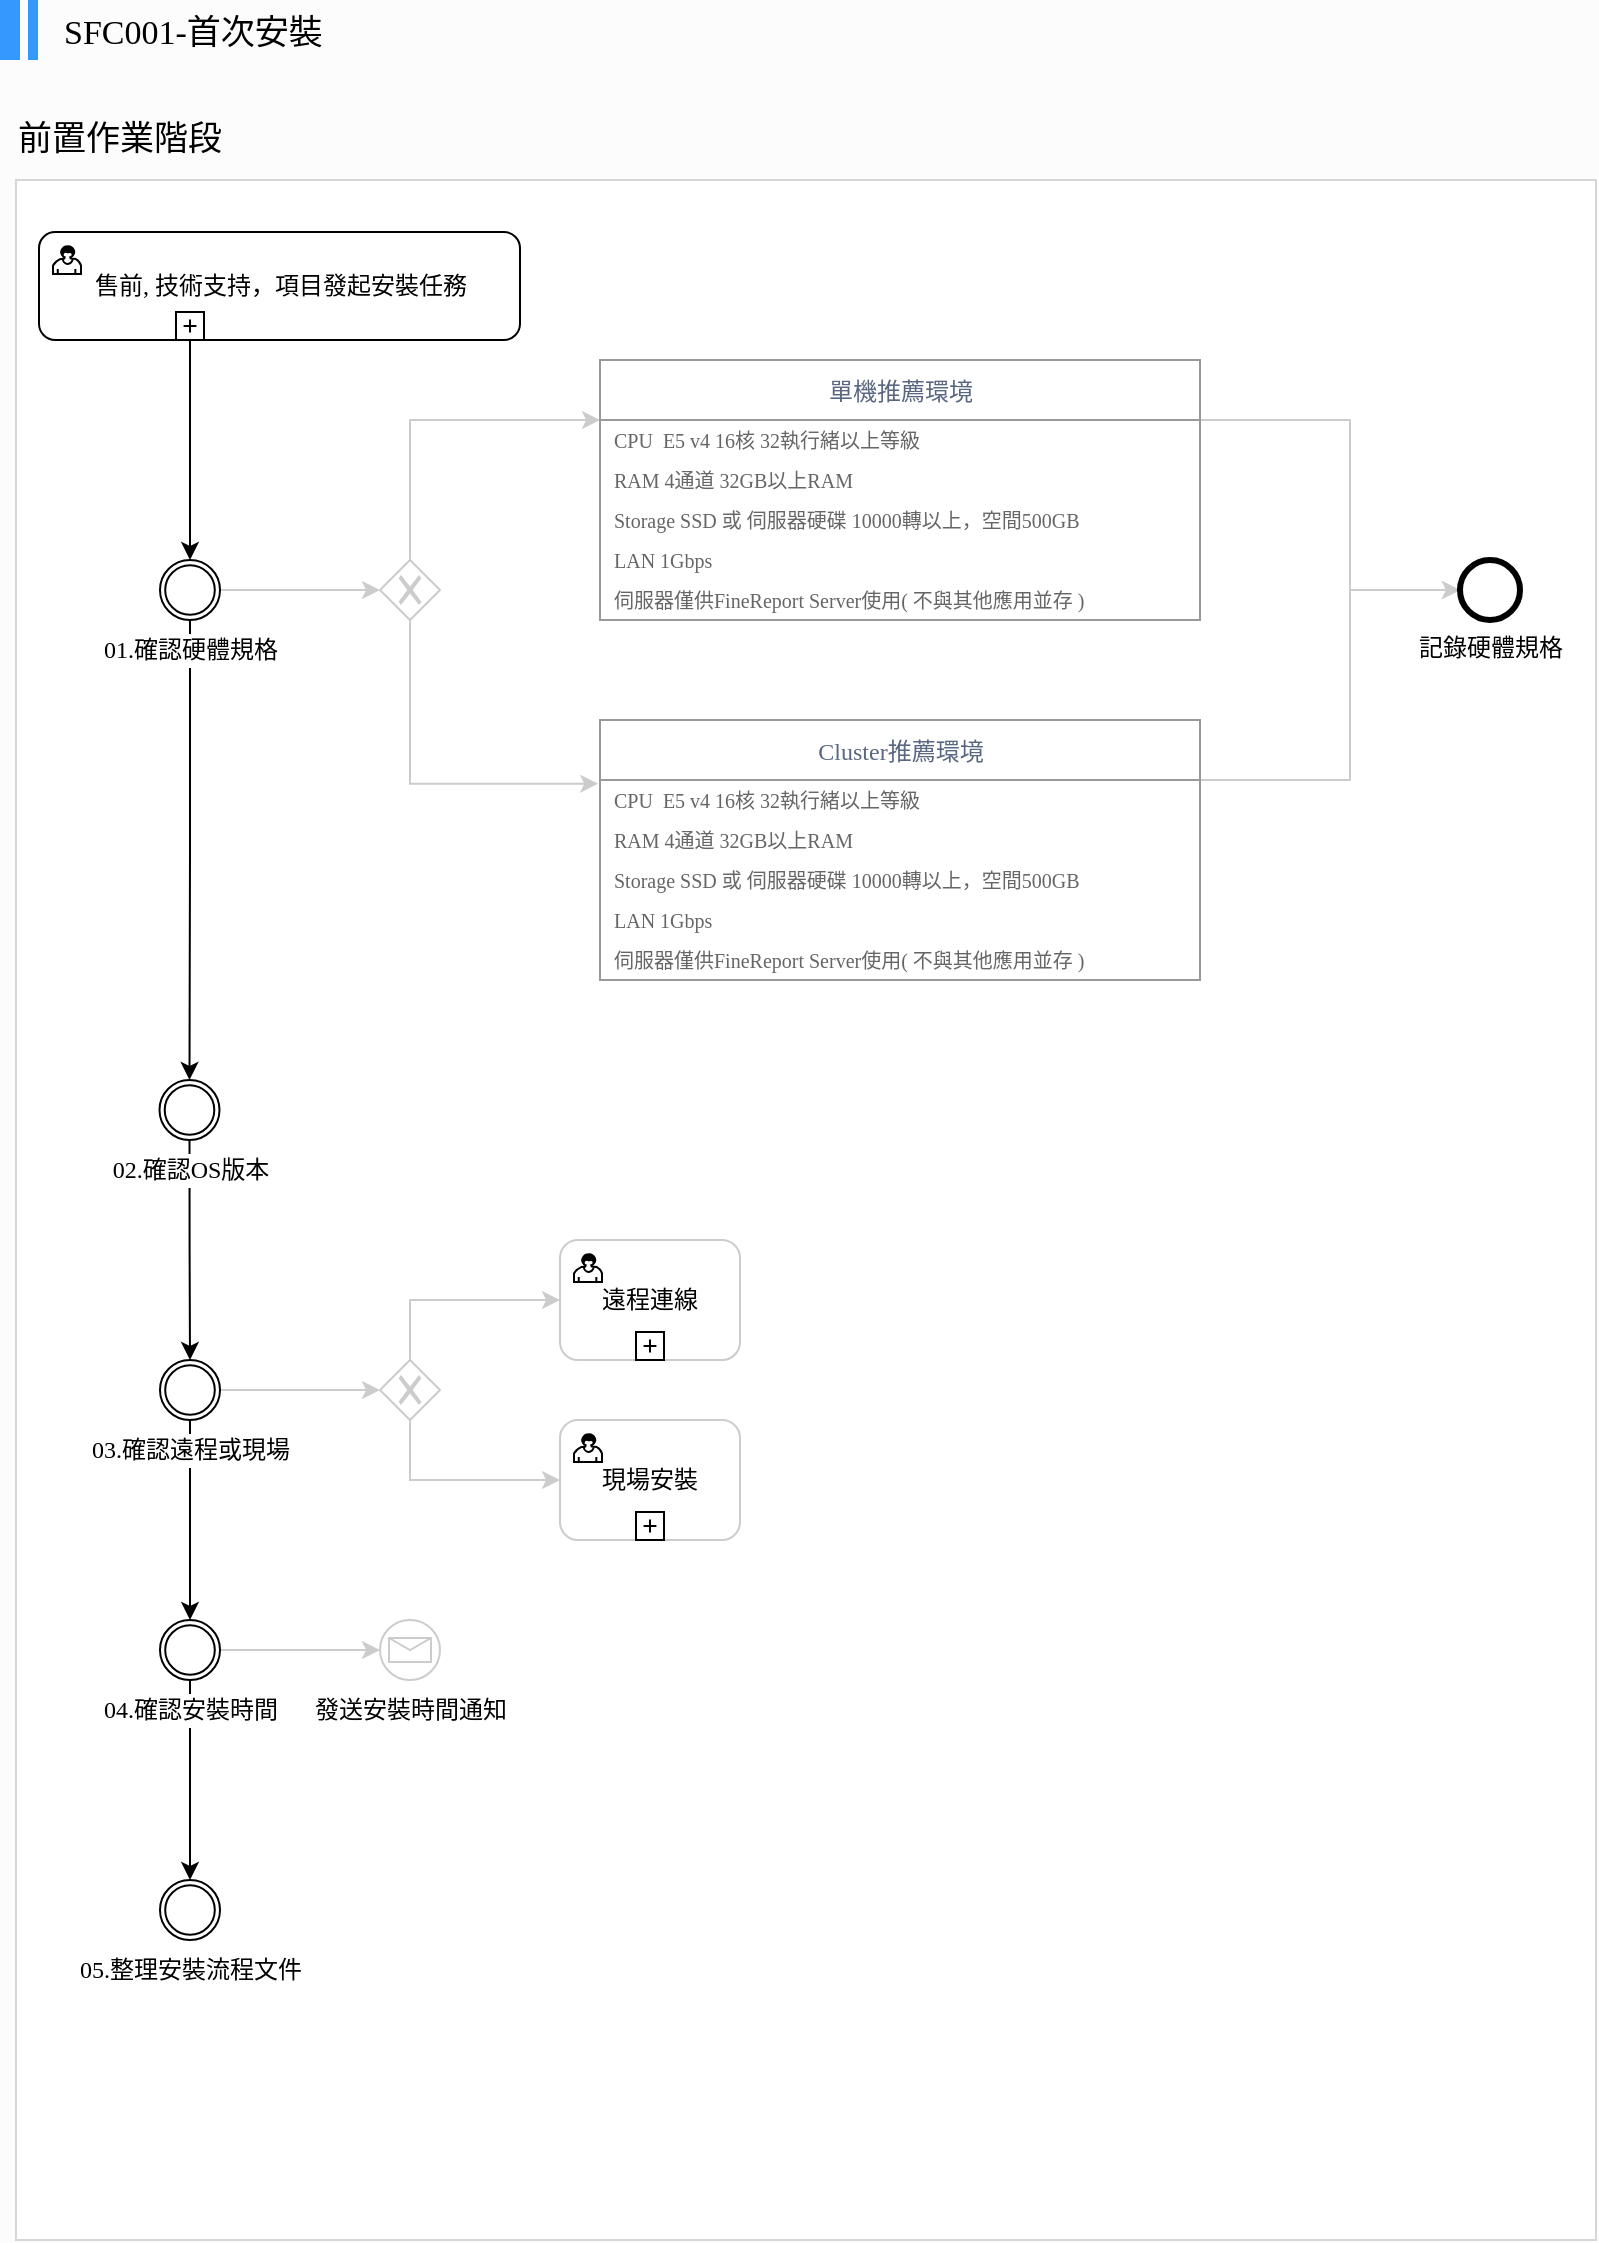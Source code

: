 <mxfile version="12.5.5" type="github" pages="2">
  <diagram id="WJbkcrBmJmuA8XXHKe5_" name="第1頁">
    <mxGraphModel dx="1550" dy="3174" grid="1" gridSize="10" guides="1" tooltips="1" connect="1" arrows="1" fold="1" page="1" pageScale="1" pageWidth="827" pageHeight="1169" background="#FCFCFC" math="0" shadow="0" extFonts="Noto Sans^https://fonts.googleapis.com/css?family=Noto+Sans|Noto Sans CJK^https://fonts.googleapis.com/css?family=Noto+Sans+CJK|Noto Sans TC^https://fonts.googleapis.com/css?family=Noto+Sans+TC">
      <root>
        <mxCell id="0"/>
        <mxCell id="1" parent="0"/>
        <mxCell id="vaWpKMgg9GfqvfIClh7l-88" value="" style="rounded=0;whiteSpace=wrap;html=1;shadow=0;glass=0;comic=0;strokeWidth=1;fontFamily=Noto Sans TC;fontSize=14;align=left;strokeColor=#D6D6D6;" parent="1" vertex="1">
          <mxGeometry x="18" y="-2240" width="790" height="1030" as="geometry"/>
        </mxCell>
        <mxCell id="vaWpKMgg9GfqvfIClh7l-70" style="edgeStyle=orthogonalEdgeStyle;rounded=0;orthogonalLoop=1;jettySize=auto;html=1;fontFamily=Noto Sans TC;fontSize=17;shadow=0;strokeColor=#CCCCCC;entryX=0;entryY=0.5;entryDx=0;entryDy=0;exitX=1;exitY=0.5;exitDx=0;exitDy=0;" parent="1" source="pW0NeGOgxv80crc7upZm-33" target="pW0NeGOgxv80crc7upZm-30" edge="1">
          <mxGeometry relative="1" as="geometry">
            <mxPoint x="120" y="-2035" as="sourcePoint"/>
            <mxPoint x="200" y="-2035" as="targetPoint"/>
          </mxGeometry>
        </mxCell>
        <mxCell id="vaWpKMgg9GfqvfIClh7l-91" value="" style="edgeStyle=orthogonalEdgeStyle;rounded=0;orthogonalLoop=1;jettySize=auto;html=1;shadow=0;strokeColor=#000000;fontFamily=Noto Sans TC;fontSize=14;exitX=0.5;exitY=1;exitDx=0;exitDy=0;" parent="1" source="pW0NeGOgxv80crc7upZm-33" target="vaWpKMgg9GfqvfIClh7l-94" edge="1">
          <mxGeometry relative="1" as="geometry">
            <mxPoint x="115" y="-1960" as="targetPoint"/>
            <mxPoint x="105" y="-2060" as="sourcePoint"/>
            <Array as="points"/>
          </mxGeometry>
        </mxCell>
        <mxCell id="vaWpKMgg9GfqvfIClh7l-48" value="SFC001-首次安裝" style="text;html=1;fontFamily=Noto Sans TC;fontSize=17;" parent="1" vertex="1">
          <mxGeometry x="40" y="-2330" width="145" height="30" as="geometry"/>
        </mxCell>
        <mxCell id="vaWpKMgg9GfqvfIClh7l-52" value="" style="group;fillColor=none;" parent="1" vertex="1" connectable="0">
          <mxGeometry x="10" y="-2330" width="19" height="30" as="geometry"/>
        </mxCell>
        <mxCell id="vaWpKMgg9GfqvfIClh7l-49" value="" style="rounded=0;whiteSpace=wrap;html=1;shadow=0;glass=0;comic=0;strokeColor=none;fontFamily=Noto Sans TC;fontSize=17;align=left;fillColor=#3399FF;" parent="vaWpKMgg9GfqvfIClh7l-52" vertex="1">
          <mxGeometry width="10" height="30" as="geometry"/>
        </mxCell>
        <mxCell id="vaWpKMgg9GfqvfIClh7l-51" value="" style="rounded=0;whiteSpace=wrap;html=1;shadow=0;glass=0;comic=0;strokeColor=none;fontFamily=Noto Sans TC;fontSize=17;align=left;fillColor=#3399FF;" parent="vaWpKMgg9GfqvfIClh7l-52" vertex="1">
          <mxGeometry x="14" width="5" height="30" as="geometry"/>
        </mxCell>
        <mxCell id="wOlGX5YxLvIRpSPbVcTa-41" style="edgeStyle=orthogonalEdgeStyle;rounded=0;orthogonalLoop=1;jettySize=auto;html=1;exitX=0.5;exitY=0;exitDx=0;exitDy=0;shadow=0;strokeColor=#CCCCCC;fontFamily=Noto Sans TC;fontSize=14;" parent="1" target="wOlGX5YxLvIRpSPbVcTa-24" edge="1">
          <mxGeometry relative="1" as="geometry">
            <mxPoint x="215" y="-2050" as="sourcePoint"/>
            <Array as="points">
              <mxPoint x="215" y="-2120"/>
            </Array>
          </mxGeometry>
        </mxCell>
        <mxCell id="pW0NeGOgxv80crc7upZm-16" style="edgeStyle=orthogonalEdgeStyle;rounded=0;orthogonalLoop=1;jettySize=auto;html=1;exitX=0.5;exitY=1;exitDx=0;exitDy=0;entryX=-0.003;entryY=0.245;entryDx=0;entryDy=0;entryPerimeter=0;strokeColor=#CCCCCC;fontFamily=Noto Sans TC;" edge="1" parent="1" source="pW0NeGOgxv80crc7upZm-30" target="pW0NeGOgxv80crc7upZm-1">
          <mxGeometry relative="1" as="geometry">
            <mxPoint x="215" y="-2020" as="sourcePoint"/>
          </mxGeometry>
        </mxCell>
        <mxCell id="vaWpKMgg9GfqvfIClh7l-73" value="前置作業階段" style="text;html=1;strokeColor=none;fillColor=none;align=center;verticalAlign=middle;whiteSpace=wrap;rounded=0;shadow=0;glass=0;comic=0;fontFamily=Noto Sans TC;fontSize=17;" parent="1" vertex="1">
          <mxGeometry x="10" y="-2270" width="120" height="20" as="geometry"/>
        </mxCell>
        <mxCell id="vaWpKMgg9GfqvfIClh7l-96" value="" style="edgeStyle=orthogonalEdgeStyle;rounded=0;orthogonalLoop=1;jettySize=auto;html=1;shadow=0;strokeColor=#000000;fontFamily=Noto Sans TC;fontSize=14;" parent="1" source="vaWpKMgg9GfqvfIClh7l-94" target="vaWpKMgg9GfqvfIClh7l-95" edge="1">
          <mxGeometry relative="1" as="geometry"/>
        </mxCell>
        <mxCell id="vaWpKMgg9GfqvfIClh7l-94" value="&lt;font style=&quot;font-size: 12px&quot;&gt;02.確認OS版本&lt;/font&gt;" style="shape=mxgraph.bpmn.shape;html=1;verticalLabelPosition=bottom;labelBackgroundColor=#ffffff;verticalAlign=top;align=center;perimeter=ellipsePerimeter;outlineConnect=0;outline=throwing;symbol=general;rounded=0;shadow=0;glass=0;comic=0;strokeColor=#000000;strokeWidth=1;fillColor=none;fontFamily=Noto Sans TC;fontSize=14;" parent="1" vertex="1">
          <mxGeometry x="89.75" y="-1790" width="30" height="30" as="geometry"/>
        </mxCell>
        <mxCell id="vaWpKMgg9GfqvfIClh7l-98" value="" style="edgeStyle=orthogonalEdgeStyle;rounded=0;orthogonalLoop=1;jettySize=auto;html=1;shadow=0;strokeColor=#000000;fontFamily=Noto Sans TC;fontSize=14;" parent="1" source="vaWpKMgg9GfqvfIClh7l-95" target="vaWpKMgg9GfqvfIClh7l-97" edge="1">
          <mxGeometry relative="1" as="geometry"/>
        </mxCell>
        <mxCell id="vaWpKMgg9GfqvfIClh7l-108" style="edgeStyle=orthogonalEdgeStyle;rounded=0;orthogonalLoop=1;jettySize=auto;html=1;exitX=1;exitY=0.5;exitDx=0;exitDy=0;shadow=0;strokeColor=#CCCCCC;fontFamily=Noto Sans TC;fontSize=14;entryX=0;entryY=0.5;entryDx=0;entryDy=0;" parent="1" source="vaWpKMgg9GfqvfIClh7l-95" target="pW0NeGOgxv80crc7upZm-31" edge="1">
          <mxGeometry relative="1" as="geometry">
            <mxPoint x="180" y="-1635" as="targetPoint"/>
          </mxGeometry>
        </mxCell>
        <mxCell id="vaWpKMgg9GfqvfIClh7l-95" value="&lt;font style=&quot;font-size: 12px&quot;&gt;03.確認遠程或現場&lt;/font&gt;" style="shape=mxgraph.bpmn.shape;html=1;verticalLabelPosition=bottom;labelBackgroundColor=#ffffff;verticalAlign=top;align=center;perimeter=ellipsePerimeter;outlineConnect=0;outline=throwing;symbol=general;rounded=0;shadow=0;glass=0;comic=0;strokeColor=#000000;strokeWidth=1;fillColor=none;fontFamily=Noto Sans TC;fontSize=14;" parent="1" vertex="1">
          <mxGeometry x="90" y="-1650" width="30" height="30" as="geometry"/>
        </mxCell>
        <mxCell id="vaWpKMgg9GfqvfIClh7l-100" value="" style="edgeStyle=orthogonalEdgeStyle;rounded=0;orthogonalLoop=1;jettySize=auto;html=1;shadow=0;strokeColor=#000000;fontFamily=Noto Sans TC;fontSize=14;" parent="1" source="vaWpKMgg9GfqvfIClh7l-97" target="vaWpKMgg9GfqvfIClh7l-99" edge="1">
          <mxGeometry relative="1" as="geometry"/>
        </mxCell>
        <mxCell id="vaWpKMgg9GfqvfIClh7l-106" style="edgeStyle=orthogonalEdgeStyle;rounded=0;orthogonalLoop=1;jettySize=auto;html=1;exitX=1;exitY=0.5;exitDx=0;exitDy=0;entryX=0;entryY=0.5;entryDx=0;entryDy=0;shadow=0;strokeColor=#CCCCCC;fontFamily=Noto Sans TC;fontSize=14;" parent="1" source="vaWpKMgg9GfqvfIClh7l-97" target="vaWpKMgg9GfqvfIClh7l-102" edge="1">
          <mxGeometry relative="1" as="geometry"/>
        </mxCell>
        <mxCell id="vaWpKMgg9GfqvfIClh7l-97" value="&lt;font style=&quot;font-size: 12px&quot;&gt;04.確認安裝時間&lt;/font&gt;" style="shape=mxgraph.bpmn.shape;html=1;verticalLabelPosition=bottom;labelBackgroundColor=#ffffff;verticalAlign=top;align=center;perimeter=ellipsePerimeter;outlineConnect=0;outline=throwing;symbol=general;rounded=0;shadow=0;glass=0;comic=0;strokeColor=#000000;strokeWidth=1;fillColor=none;fontFamily=Noto Sans TC;fontSize=14;" parent="1" vertex="1">
          <mxGeometry x="90" y="-1520" width="30" height="30" as="geometry"/>
        </mxCell>
        <mxCell id="vaWpKMgg9GfqvfIClh7l-99" value="&lt;font style=&quot;font-size: 12px&quot;&gt;05.整理安裝流程文件&lt;/font&gt;" style="shape=mxgraph.bpmn.shape;html=1;verticalLabelPosition=bottom;labelBackgroundColor=#ffffff;verticalAlign=top;align=center;perimeter=ellipsePerimeter;outlineConnect=0;outline=throwing;symbol=general;rounded=0;shadow=0;glass=0;comic=0;strokeColor=#000000;strokeWidth=1;fillColor=none;fontFamily=Noto Sans TC;fontSize=14;" parent="1" vertex="1">
          <mxGeometry x="90" y="-1390" width="30" height="30" as="geometry"/>
        </mxCell>
        <mxCell id="vaWpKMgg9GfqvfIClh7l-102" value="&lt;font style=&quot;font-size: 12px&quot;&gt;發送安裝時間通知&lt;/font&gt;" style="shape=mxgraph.bpmn.shape;html=1;verticalLabelPosition=bottom;labelBackgroundColor=#ffffff;verticalAlign=top;align=center;perimeter=ellipsePerimeter;outlineConnect=0;outline=standard;symbol=message;rounded=0;shadow=0;glass=0;comic=0;strokeColor=#CCCCCC;strokeWidth=1;fillColor=none;fontFamily=Noto Sans TC;fontSize=14;" parent="1" vertex="1">
          <mxGeometry x="200" y="-1520" width="30" height="30" as="geometry"/>
        </mxCell>
        <mxCell id="pW0NeGOgxv80crc7upZm-28" style="edgeStyle=orthogonalEdgeStyle;rounded=0;orthogonalLoop=1;jettySize=auto;html=1;exitX=0.5;exitY=0;exitDx=0;exitDy=0;entryX=0;entryY=0.5;entryDx=0;entryDy=0;strokeColor=#CCCCCC;fontFamily=Noto Sans TC;" edge="1" parent="1" source="pW0NeGOgxv80crc7upZm-31" target="pW0NeGOgxv80crc7upZm-22">
          <mxGeometry relative="1" as="geometry">
            <mxPoint x="245" y="-1650" as="sourcePoint"/>
          </mxGeometry>
        </mxCell>
        <mxCell id="pW0NeGOgxv80crc7upZm-29" style="edgeStyle=orthogonalEdgeStyle;rounded=0;orthogonalLoop=1;jettySize=auto;html=1;exitX=0.5;exitY=1;exitDx=0;exitDy=0;entryX=0;entryY=0.5;entryDx=0;entryDy=0;strokeColor=#CCCCCC;fontFamily=Noto Sans TC;" edge="1" parent="1" source="pW0NeGOgxv80crc7upZm-31" target="pW0NeGOgxv80crc7upZm-25">
          <mxGeometry relative="1" as="geometry">
            <mxPoint x="245" y="-1620" as="sourcePoint"/>
            <Array as="points">
              <mxPoint x="215" y="-1590"/>
            </Array>
          </mxGeometry>
        </mxCell>
        <mxCell id="pW0NeGOgxv80crc7upZm-20" style="edgeStyle=orthogonalEdgeStyle;rounded=0;orthogonalLoop=1;jettySize=auto;html=1;strokeColor=#CCCCCC;fontFamily=Noto Sans TC;" edge="1" parent="1" source="wOlGX5YxLvIRpSPbVcTa-24" target="pW0NeGOgxv80crc7upZm-17">
          <mxGeometry relative="1" as="geometry">
            <Array as="points">
              <mxPoint x="685" y="-2120"/>
              <mxPoint x="685" y="-2035"/>
            </Array>
          </mxGeometry>
        </mxCell>
        <mxCell id="wOlGX5YxLvIRpSPbVcTa-24" value="" style="strokeWidth=1;shadow=0;dashed=0;align=center;html=1;shape=mxgraph.mockup.forms.rrect;rSize=0;strokeColor=#999999;fillColor=#ffffff;rounded=0;glass=0;comic=0;labelBackgroundColor=none;fontFamily=Noto Sans TC;fontSize=14;flipH=0;flipV=0;" parent="1" vertex="1">
          <mxGeometry x="310" y="-2150" width="300" height="130" as="geometry"/>
        </mxCell>
        <mxCell id="wOlGX5YxLvIRpSPbVcTa-25" value="&lt;span style=&quot;color: rgb(89 , 103 , 128) ; font-family: &amp;#34;noto sans tc&amp;#34; ; text-align: left&quot;&gt;&lt;font style=&quot;font-size: 12px&quot;&gt;單機推薦環境&lt;/font&gt;&lt;/span&gt;" style="strokeWidth=1;shadow=0;dashed=0;align=center;html=1;shape=mxgraph.mockup.forms.rrect;rSize=0;strokeColor=#999999;fontColor=#008cff;fontSize=17;fillColor=#ffffff;resizeWidth=1;" parent="wOlGX5YxLvIRpSPbVcTa-24" vertex="1">
          <mxGeometry width="300" height="30" relative="1" as="geometry"/>
        </mxCell>
        <mxCell id="wOlGX5YxLvIRpSPbVcTa-26" value="&lt;font style=&quot;font-size: 10px&quot;&gt;CPU&amp;nbsp;&amp;nbsp;E5 v4 16核 32執行緒以上等級&lt;/font&gt;" style="strokeWidth=1;shadow=0;dashed=0;align=center;html=1;shape=mxgraph.mockup.forms.anchor;fontSize=12;fontColor=#666666;align=left;spacingLeft=5;resizeWidth=1;fontFamily=Noto Sans TC;" parent="wOlGX5YxLvIRpSPbVcTa-24" vertex="1">
          <mxGeometry width="300" height="20" relative="1" as="geometry">
            <mxPoint y="30" as="offset"/>
          </mxGeometry>
        </mxCell>
        <mxCell id="wOlGX5YxLvIRpSPbVcTa-27" value="&lt;font style=&quot;font-size: 10px&quot;&gt;RAM&amp;nbsp;4通道 32GB以上RAM&lt;/font&gt;" style="strokeWidth=1;shadow=0;dashed=0;align=center;html=1;shape=mxgraph.mockup.forms.anchor;fontSize=12;fontColor=#666666;align=left;spacingLeft=5;resizeWidth=1;fontFamily=Noto Sans TC;" parent="wOlGX5YxLvIRpSPbVcTa-24" vertex="1">
          <mxGeometry width="300" height="20" relative="1" as="geometry">
            <mxPoint y="50" as="offset"/>
          </mxGeometry>
        </mxCell>
        <mxCell id="wOlGX5YxLvIRpSPbVcTa-28" value="&lt;font style=&quot;font-size: 10px&quot;&gt;Storage&amp;nbsp;SSD 或 伺服器硬碟 10000轉以上，空間500GB&lt;/font&gt;" style="strokeWidth=1;shadow=0;dashed=0;align=center;html=1;shape=mxgraph.mockup.forms.rrect;rSize=0;fontSize=12;fontColor=#666666;align=left;spacingLeft=5;fillColor=none;strokeColor=none;resizeWidth=1;fontFamily=Noto Sans TC;" parent="wOlGX5YxLvIRpSPbVcTa-24" vertex="1">
          <mxGeometry width="300" height="20" relative="1" as="geometry">
            <mxPoint y="70" as="offset"/>
          </mxGeometry>
        </mxCell>
        <mxCell id="wOlGX5YxLvIRpSPbVcTa-29" value="&lt;font style=&quot;font-size: 10px&quot;&gt;LAN 1Gbps&lt;/font&gt;" style="strokeWidth=1;shadow=0;dashed=0;align=center;html=1;shape=mxgraph.mockup.forms.anchor;fontSize=12;fontColor=#666666;align=left;spacingLeft=5;resizeWidth=1;fontFamily=Noto Sans TC;" parent="wOlGX5YxLvIRpSPbVcTa-24" vertex="1">
          <mxGeometry width="300" height="20" relative="1" as="geometry">
            <mxPoint y="90" as="offset"/>
          </mxGeometry>
        </mxCell>
        <mxCell id="wOlGX5YxLvIRpSPbVcTa-38" value="&lt;span style=&quot;font-size: 10px&quot;&gt;伺服器僅供FineReport Server使用( 不與其他應用並存 )&lt;/span&gt;" style="strokeWidth=1;shadow=0;dashed=0;align=center;html=1;shape=mxgraph.mockup.forms.anchor;fontSize=12;fontColor=#666666;align=left;spacingLeft=5;resizeWidth=1;fontFamily=Noto Sans TC;" parent="wOlGX5YxLvIRpSPbVcTa-24" vertex="1">
          <mxGeometry width="300" height="20" relative="1" as="geometry">
            <mxPoint y="110" as="offset"/>
          </mxGeometry>
        </mxCell>
        <mxCell id="pW0NeGOgxv80crc7upZm-21" style="edgeStyle=orthogonalEdgeStyle;rounded=0;orthogonalLoop=1;jettySize=auto;html=1;entryX=0;entryY=0.5;entryDx=0;entryDy=0;strokeColor=#CCCCCC;fontFamily=Noto Sans TC;" edge="1" parent="1" source="pW0NeGOgxv80crc7upZm-1" target="pW0NeGOgxv80crc7upZm-17">
          <mxGeometry relative="1" as="geometry">
            <Array as="points">
              <mxPoint x="685" y="-1940"/>
              <mxPoint x="685" y="-2035"/>
            </Array>
          </mxGeometry>
        </mxCell>
        <mxCell id="pW0NeGOgxv80crc7upZm-1" value="" style="strokeWidth=1;shadow=0;dashed=0;align=center;html=1;shape=mxgraph.mockup.forms.rrect;rSize=0;strokeColor=#999999;fillColor=#ffffff;rounded=0;glass=0;comic=0;labelBackgroundColor=none;fontFamily=Noto Sans TC;fontSize=14;flipH=0;flipV=0;" vertex="1" parent="1">
          <mxGeometry x="310" y="-1970" width="300" height="130" as="geometry"/>
        </mxCell>
        <mxCell id="pW0NeGOgxv80crc7upZm-2" value="&lt;span style=&quot;color: rgb(89 , 103 , 128) ; font-family: &amp;#34;noto sans tc&amp;#34; ; text-align: left&quot;&gt;&lt;font style=&quot;font-size: 12px&quot;&gt;Cluster推薦環境&lt;/font&gt;&lt;/span&gt;" style="strokeWidth=1;shadow=0;dashed=0;align=center;html=1;shape=mxgraph.mockup.forms.rrect;rSize=0;strokeColor=#999999;fontColor=#008cff;fontSize=17;fillColor=#ffffff;resizeWidth=1;" vertex="1" parent="pW0NeGOgxv80crc7upZm-1">
          <mxGeometry width="300" height="30" relative="1" as="geometry"/>
        </mxCell>
        <mxCell id="pW0NeGOgxv80crc7upZm-3" value="&lt;font style=&quot;font-size: 10px&quot;&gt;CPU&amp;nbsp;&amp;nbsp;E5 v4 16核 32執行緒以上等級&lt;/font&gt;" style="strokeWidth=1;shadow=0;dashed=0;align=center;html=1;shape=mxgraph.mockup.forms.anchor;fontSize=12;fontColor=#666666;align=left;spacingLeft=5;resizeWidth=1;fontFamily=Noto Sans TC;" vertex="1" parent="pW0NeGOgxv80crc7upZm-1">
          <mxGeometry width="300" height="20" relative="1" as="geometry">
            <mxPoint y="30" as="offset"/>
          </mxGeometry>
        </mxCell>
        <mxCell id="pW0NeGOgxv80crc7upZm-4" value="&lt;font style=&quot;font-size: 10px&quot;&gt;RAM&amp;nbsp;4通道 32GB以上RAM&lt;/font&gt;" style="strokeWidth=1;shadow=0;dashed=0;align=center;html=1;shape=mxgraph.mockup.forms.anchor;fontSize=12;fontColor=#666666;align=left;spacingLeft=5;resizeWidth=1;fontFamily=Noto Sans TC;" vertex="1" parent="pW0NeGOgxv80crc7upZm-1">
          <mxGeometry width="300" height="20" relative="1" as="geometry">
            <mxPoint y="50" as="offset"/>
          </mxGeometry>
        </mxCell>
        <mxCell id="pW0NeGOgxv80crc7upZm-5" value="&lt;font style=&quot;font-size: 10px&quot;&gt;Storage&amp;nbsp;SSD 或 伺服器硬碟 10000轉以上，空間500GB&lt;/font&gt;" style="strokeWidth=1;shadow=0;dashed=0;align=center;html=1;shape=mxgraph.mockup.forms.rrect;rSize=0;fontSize=12;fontColor=#666666;align=left;spacingLeft=5;fillColor=none;strokeColor=none;resizeWidth=1;fontFamily=Noto Sans TC;" vertex="1" parent="pW0NeGOgxv80crc7upZm-1">
          <mxGeometry width="300" height="20" relative="1" as="geometry">
            <mxPoint y="70" as="offset"/>
          </mxGeometry>
        </mxCell>
        <mxCell id="pW0NeGOgxv80crc7upZm-6" value="&lt;span style=&quot;font-size: 10px&quot;&gt;LAN 1Gbps&lt;/span&gt;" style="strokeWidth=1;shadow=0;dashed=0;align=center;html=1;shape=mxgraph.mockup.forms.anchor;fontSize=12;fontColor=#666666;align=left;spacingLeft=5;resizeWidth=1;fontFamily=Noto Sans TC;" vertex="1" parent="pW0NeGOgxv80crc7upZm-1">
          <mxGeometry width="300" height="20" relative="1" as="geometry">
            <mxPoint y="90" as="offset"/>
          </mxGeometry>
        </mxCell>
        <mxCell id="pW0NeGOgxv80crc7upZm-7" value="&lt;span style=&quot;font-size: 10px&quot;&gt;伺服器僅供FineReport Server使用( 不與其他應用並存 )&lt;/span&gt;" style="strokeWidth=1;shadow=0;dashed=0;align=center;html=1;shape=mxgraph.mockup.forms.anchor;fontSize=12;fontColor=#666666;align=left;spacingLeft=5;resizeWidth=1;fontFamily=Noto Sans TC;" vertex="1" parent="pW0NeGOgxv80crc7upZm-1">
          <mxGeometry width="300" height="20" relative="1" as="geometry">
            <mxPoint y="110" as="offset"/>
          </mxGeometry>
        </mxCell>
        <mxCell id="pW0NeGOgxv80crc7upZm-15" style="edgeStyle=orthogonalEdgeStyle;rounded=0;orthogonalLoop=1;jettySize=auto;html=1;entryX=0.5;entryY=0;entryDx=0;entryDy=0;strokeColor=#000000;fontFamily=Noto Sans TC;exitX=0.5;exitY=1;exitDx=0;exitDy=0;" edge="1" parent="1" source="pW0NeGOgxv80crc7upZm-13" target="pW0NeGOgxv80crc7upZm-33">
          <mxGeometry relative="1" as="geometry">
            <mxPoint x="105" y="-2160" as="sourcePoint"/>
            <mxPoint x="105" y="-2050" as="targetPoint"/>
          </mxGeometry>
        </mxCell>
        <mxCell id="pW0NeGOgxv80crc7upZm-11" value="售前, 技術支持，項目發起安裝任務" style="html=1;whiteSpace=wrap;rounded=1;fillColor=none;fontFamily=Noto Sans TC;" vertex="1" parent="1">
          <mxGeometry x="29.5" y="-2214" width="240.5" height="54" as="geometry"/>
        </mxCell>
        <mxCell id="pW0NeGOgxv80crc7upZm-12" value="" style="html=1;shape=mxgraph.bpmn.user_task;outlineConnect=0;" vertex="1" parent="pW0NeGOgxv80crc7upZm-11">
          <mxGeometry width="14" height="14" relative="1" as="geometry">
            <mxPoint x="7" y="7" as="offset"/>
          </mxGeometry>
        </mxCell>
        <mxCell id="pW0NeGOgxv80crc7upZm-13" value="" style="html=1;shape=plus;outlineConnect=0;" vertex="1" parent="pW0NeGOgxv80crc7upZm-11">
          <mxGeometry x="0.5" y="1" width="14" height="14" relative="1" as="geometry">
            <mxPoint x="-51.75" y="-14" as="offset"/>
          </mxGeometry>
        </mxCell>
        <mxCell id="pW0NeGOgxv80crc7upZm-17" value="記錄硬體規格" style="shape=mxgraph.bpmn.shape;html=1;verticalLabelPosition=bottom;labelBackgroundColor=#ffffff;verticalAlign=top;align=center;perimeter=ellipsePerimeter;outlineConnect=0;outline=end;symbol=general;fillColor=none;fontFamily=Noto Sans TC;" vertex="1" parent="1">
          <mxGeometry x="740" y="-2050" width="30" height="30" as="geometry"/>
        </mxCell>
        <mxCell id="pW0NeGOgxv80crc7upZm-22" value="遠程連線" style="html=1;whiteSpace=wrap;rounded=1;fillColor=none;fontFamily=Noto Sans TC;strokeColor=#CCCCCC;" vertex="1" parent="1">
          <mxGeometry x="290" y="-1710" width="90" height="60" as="geometry"/>
        </mxCell>
        <mxCell id="pW0NeGOgxv80crc7upZm-23" value="" style="html=1;shape=mxgraph.bpmn.user_task;outlineConnect=0;" vertex="1" parent="pW0NeGOgxv80crc7upZm-22">
          <mxGeometry width="14" height="14" relative="1" as="geometry">
            <mxPoint x="7" y="7" as="offset"/>
          </mxGeometry>
        </mxCell>
        <mxCell id="pW0NeGOgxv80crc7upZm-24" value="" style="html=1;shape=plus;outlineConnect=0;" vertex="1" parent="pW0NeGOgxv80crc7upZm-22">
          <mxGeometry x="0.5" y="1" width="14" height="14" relative="1" as="geometry">
            <mxPoint x="-7" y="-14" as="offset"/>
          </mxGeometry>
        </mxCell>
        <mxCell id="pW0NeGOgxv80crc7upZm-25" value="現場安裝" style="html=1;whiteSpace=wrap;rounded=1;fillColor=none;fontFamily=Noto Sans TC;strokeColor=#CCCCCC;" vertex="1" parent="1">
          <mxGeometry x="290" y="-1620" width="90" height="60" as="geometry"/>
        </mxCell>
        <mxCell id="pW0NeGOgxv80crc7upZm-26" value="" style="html=1;shape=mxgraph.bpmn.user_task;outlineConnect=0;" vertex="1" parent="pW0NeGOgxv80crc7upZm-25">
          <mxGeometry width="14" height="14" relative="1" as="geometry">
            <mxPoint x="7" y="7" as="offset"/>
          </mxGeometry>
        </mxCell>
        <mxCell id="pW0NeGOgxv80crc7upZm-27" value="" style="html=1;shape=plus;outlineConnect=0;" vertex="1" parent="pW0NeGOgxv80crc7upZm-25">
          <mxGeometry x="0.5" y="1" width="14" height="14" relative="1" as="geometry">
            <mxPoint x="-7" y="-14" as="offset"/>
          </mxGeometry>
        </mxCell>
        <mxCell id="pW0NeGOgxv80crc7upZm-30" value="" style="shape=mxgraph.bpmn.shape;html=1;verticalLabelPosition=bottom;labelBackgroundColor=#ffffff;verticalAlign=top;align=center;perimeter=rhombusPerimeter;background=gateway;outlineConnect=0;outline=none;symbol=exclusiveGw;strokeColor=#CCCCCC;fillColor=none;fontFamily=Noto Sans TC;" vertex="1" parent="1">
          <mxGeometry x="200" y="-2050" width="30" height="30" as="geometry"/>
        </mxCell>
        <mxCell id="pW0NeGOgxv80crc7upZm-31" value="" style="shape=mxgraph.bpmn.shape;html=1;verticalLabelPosition=bottom;labelBackgroundColor=#ffffff;verticalAlign=top;align=center;perimeter=rhombusPerimeter;background=gateway;outlineConnect=0;outline=none;symbol=exclusiveGw;strokeColor=#CCCCCC;fillColor=none;fontFamily=Noto Sans TC;" vertex="1" parent="1">
          <mxGeometry x="200" y="-1650" width="30" height="30" as="geometry"/>
        </mxCell>
        <mxCell id="pW0NeGOgxv80crc7upZm-33" value="&lt;font style=&quot;font-size: 12px&quot;&gt;01.確認硬體規格&lt;/font&gt;" style="shape=mxgraph.bpmn.shape;html=1;verticalLabelPosition=bottom;labelBackgroundColor=#ffffff;verticalAlign=top;align=center;perimeter=ellipsePerimeter;outlineConnect=0;outline=throwing;symbol=general;rounded=0;shadow=0;glass=0;comic=0;strokeColor=#000000;strokeWidth=1;fillColor=none;fontFamily=Noto Sans TC;fontSize=14;" vertex="1" parent="1">
          <mxGeometry x="90" y="-2050" width="30" height="30" as="geometry"/>
        </mxCell>
      </root>
    </mxGraphModel>
  </diagram>
  <diagram id="lXkot-pv60RA56T3p-jV" name="第2頁">
    &#xa;    
    <mxGraphModel dx="1550" dy="836" grid="1" gridSize="10" guides="1" tooltips="1" connect="1" arrows="1" fold="1" page="1" pageScale="1" pageWidth="827" pageHeight="1169" math="0" shadow="0">
      &#xa;      
      <root>
        &#xa;        
        <mxCell id="9KHV6E2EaW5AHLHCWQ96-0"/>
        &#xa;        
        <mxCell id="9KHV6E2EaW5AHLHCWQ96-1" parent="9KHV6E2EaW5AHLHCWQ96-0"/>
        &#xa;        
        <mxCell id="9KHV6E2EaW5AHLHCWQ96-2" value="" style="shape=mxgraph.bpmn.shape;html=1;verticalLabelPosition=bottom;labelBackgroundColor=#ffffff;verticalAlign=top;align=center;perimeter=rhombusPerimeter;background=gateway;outlineConnect=0;outline=boundInt;symbol=signal;rounded=0;shadow=0;glass=0;comic=0;strokeColor=#CCCCCC;strokeWidth=1;fillColor=none;fontFamily=Noto Sans TC;fontSize=14;" vertex="1" parent="9KHV6E2EaW5AHLHCWQ96-1">
          &#xa;          
          <mxGeometry x="180" y="220" width="50" height="50" as="geometry"/>
          &#xa;        
        </mxCell>
        &#xa;        
        <mxCell id="9KHV6E2EaW5AHLHCWQ96-3" value="" style="shape=mxgraph.bpmn.shape;html=1;verticalLabelPosition=bottom;labelBackgroundColor=#ffffff;verticalAlign=top;align=center;perimeter=rhombusPerimeter;background=gateway;outlineConnect=0;outline=boundInt;symbol=timer;rounded=0;shadow=0;glass=0;comic=0;strokeColor=#CCCCCC;strokeWidth=1;fillColor=none;fontFamily=Noto Sans TC;fontSize=14;" vertex="1" parent="9KHV6E2EaW5AHLHCWQ96-1">
          &#xa;          
          <mxGeometry x="130" y="140" width="50" height="50" as="geometry"/>
          &#xa;        
        </mxCell>
        &#xa;        
        <mxCell id="Yt8751hiM2JASmGTlfaO-0" value="test" style="shape=mxgraph.bpmn.shape;html=1;verticalLabelPosition=bottom;labelBackgroundColor=#ffffff;verticalAlign=top;align=center;perimeter=ellipsePerimeter;outlineConnect=0;outline=end;symbol=terminate;rounded=0;shadow=0;glass=0;comic=0;strokeColor=#CCCCCC;strokeWidth=1;fillColor=none;fontFamily=Noto Sans TC;fontSize=14;" vertex="1" parent="9KHV6E2EaW5AHLHCWQ96-1">
          &#xa;          
          <mxGeometry x="120" y="50" width="50" height="50" as="geometry"/>
          &#xa;        
        </mxCell>
        &#xa;      
      </root>
      &#xa;    
    </mxGraphModel>
    &#xa;  
  </diagram>
</mxfile>
